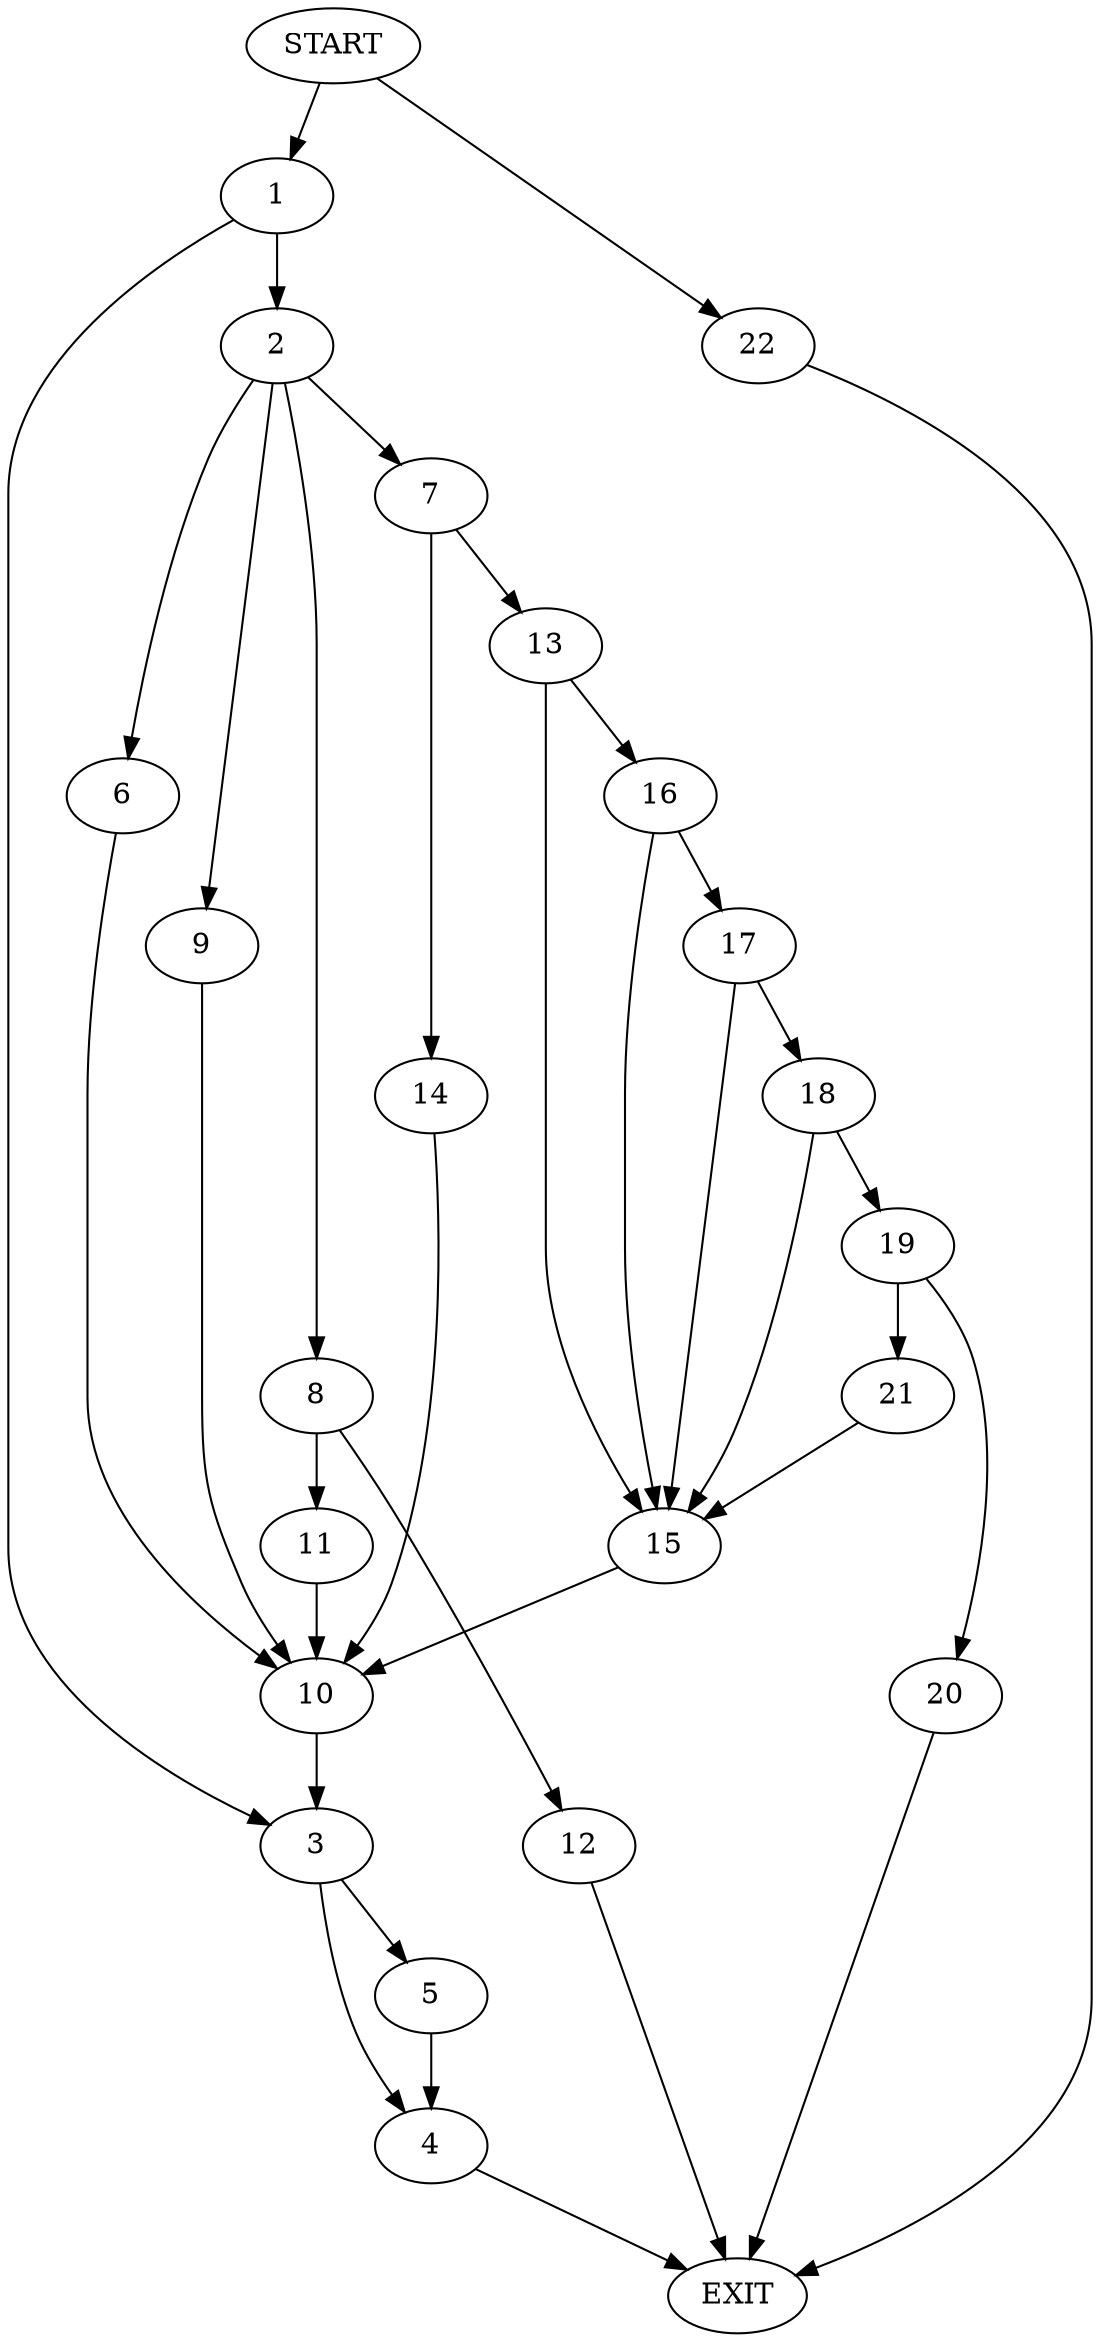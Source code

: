 digraph {
0 [label="START"]
23 [label="EXIT"]
0 -> 1
1 -> 2
1 -> 3
3 -> 4
3 -> 5
2 -> 6
2 -> 7
2 -> 8
2 -> 9
6 -> 10
8 -> 11
8 -> 12
9 -> 10
7 -> 13
7 -> 14
10 -> 3
11 -> 10
12 -> 23
14 -> 10
13 -> 15
13 -> 16
16 -> 15
16 -> 17
15 -> 10
17 -> 18
17 -> 15
18 -> 19
18 -> 15
19 -> 20
19 -> 21
20 -> 23
21 -> 15
0 -> 22
22 -> 23
5 -> 4
4 -> 23
}
